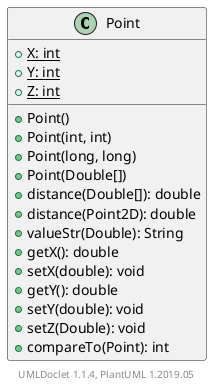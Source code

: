 @startuml

    class Point [[Point.html]] {
        {static} +X: int
        {static} +Y: int
        {static} +Z: int
        +Point()
        +Point(int, int)
        +Point(long, long)
        +Point(Double[])
        +distance(Double[]): double
        +distance(Point2D): double
        +valueStr(Double): String
        +getX(): double
        +setX(double): void
        +getY(): double
        +setY(double): void
        +setZ(Double): void
        +compareTo(Point): int
    }


    center footer UMLDoclet 1.1.4, PlantUML 1.2019.05
@enduml
